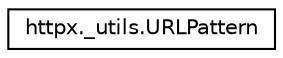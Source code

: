 digraph "Graphical Class Hierarchy"
{
 // LATEX_PDF_SIZE
  edge [fontname="Helvetica",fontsize="10",labelfontname="Helvetica",labelfontsize="10"];
  node [fontname="Helvetica",fontsize="10",shape=record];
  rankdir="LR";
  Node0 [label="httpx._utils.URLPattern",height=0.2,width=0.4,color="black", fillcolor="white", style="filled",URL="$classhttpx_1_1__utils_1_1URLPattern.html",tooltip=" "];
}
